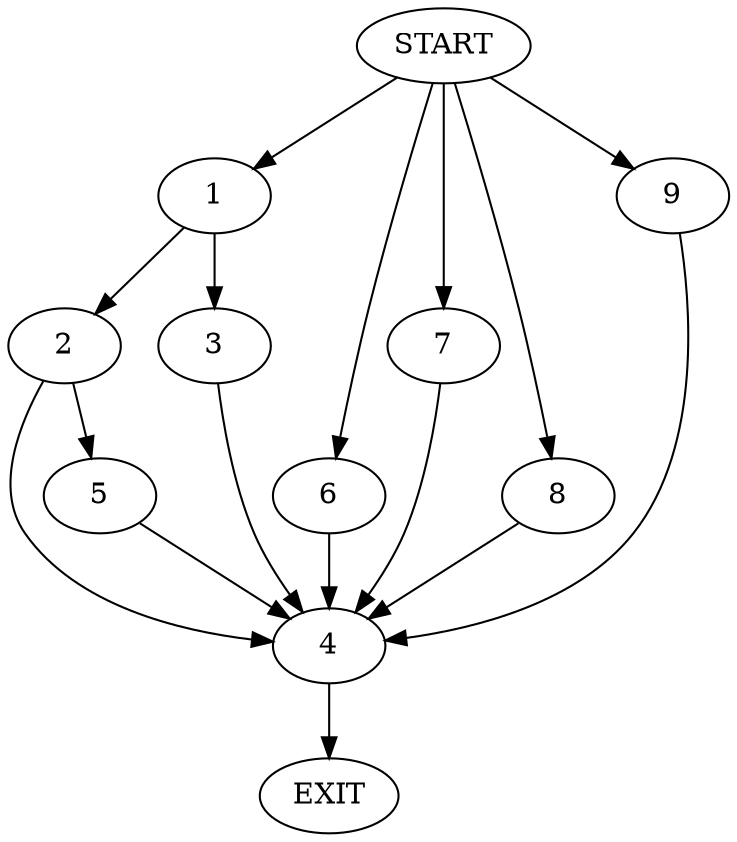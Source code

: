 digraph {
0 [label="START"]
10 [label="EXIT"]
0 -> 1
1 -> 2
1 -> 3
2 -> 4
2 -> 5
3 -> 4
4 -> 10
0 -> 6
6 -> 4
0 -> 7
7 -> 4
0 -> 8
8 -> 4
5 -> 4
0 -> 9
9 -> 4
}

